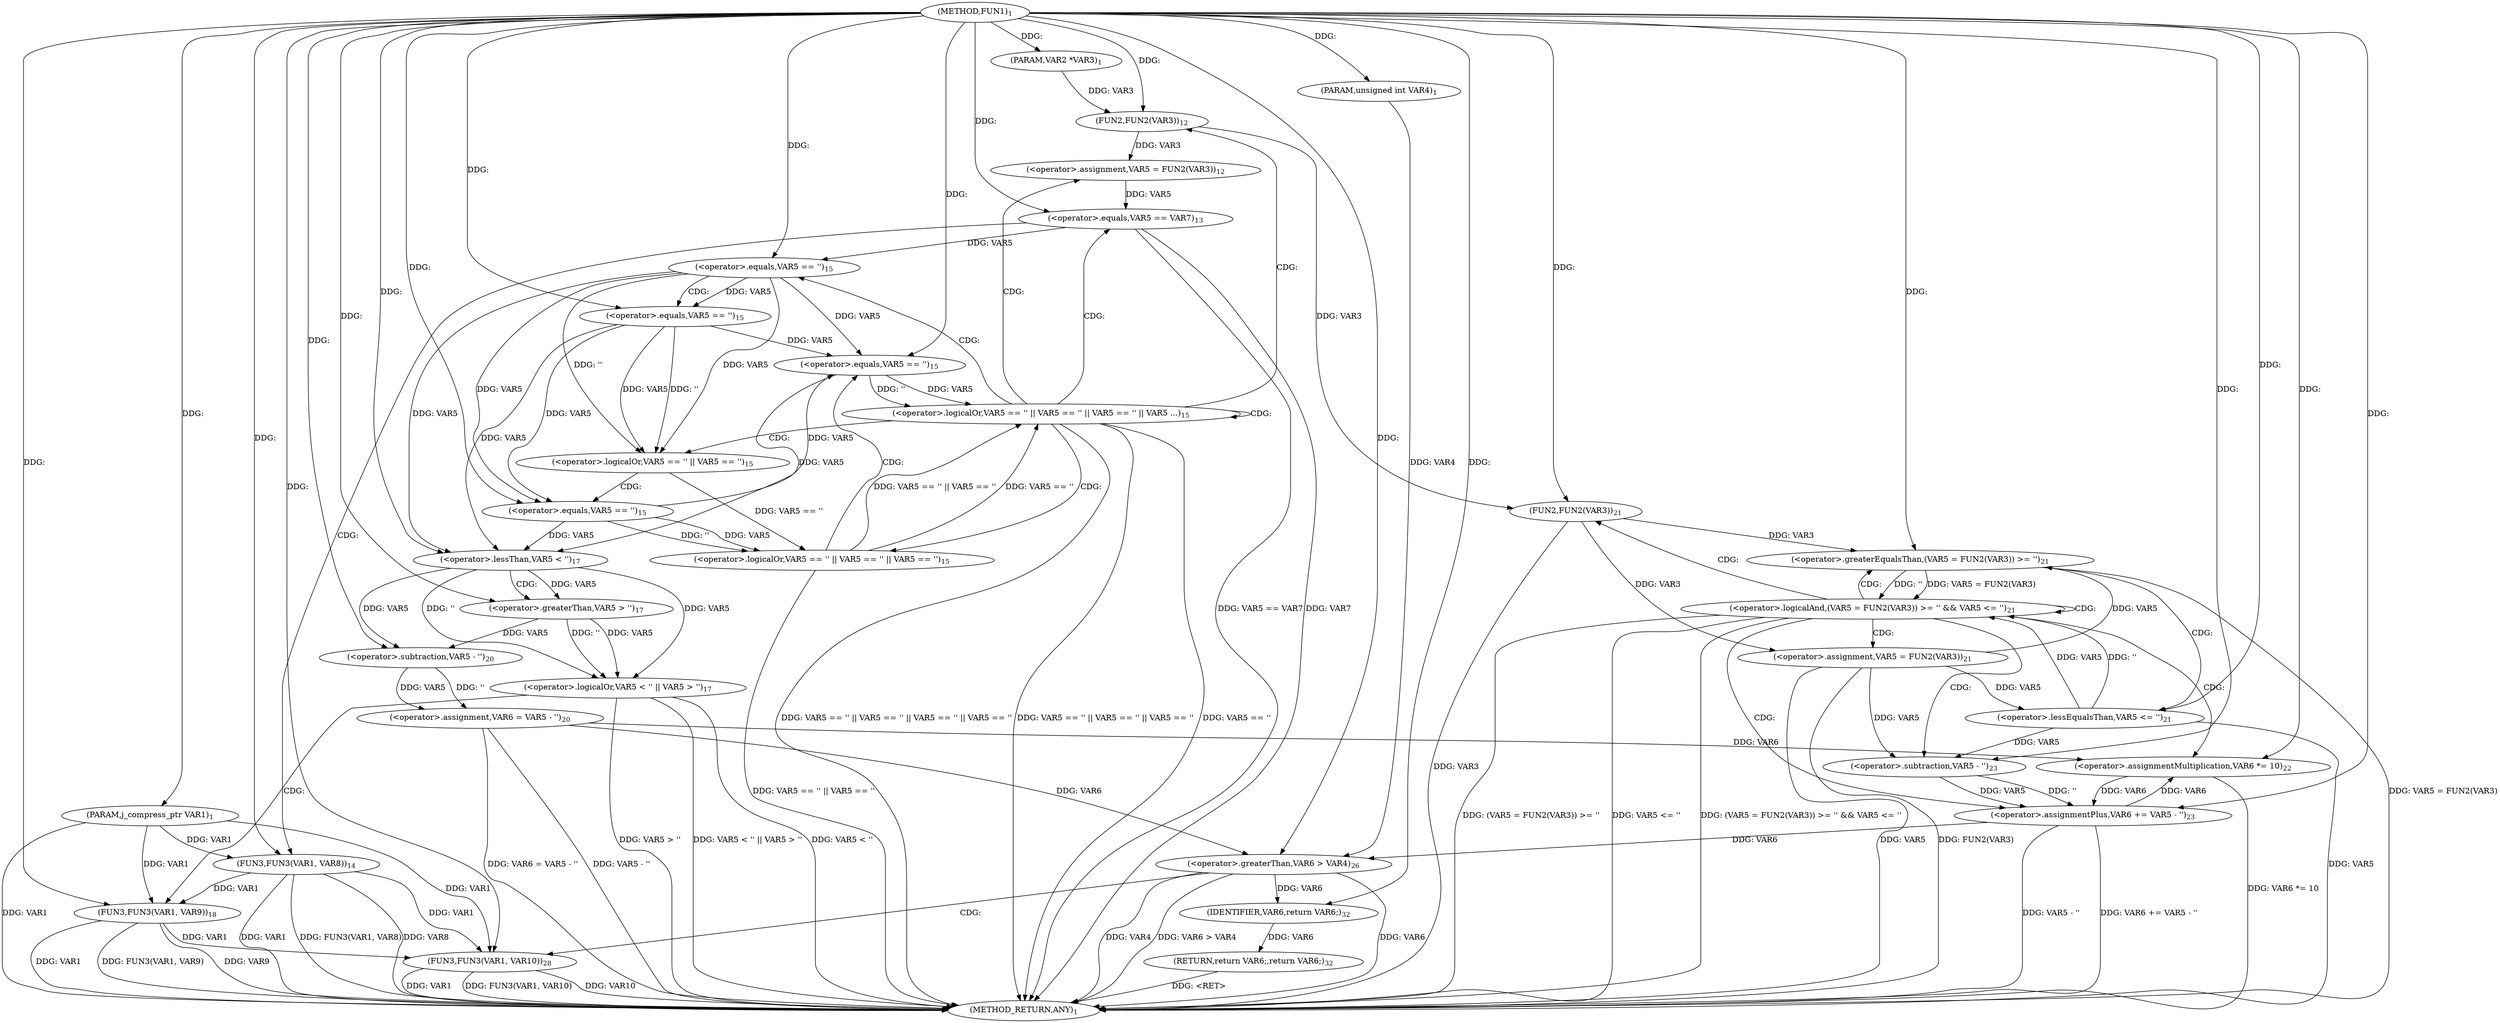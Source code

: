 digraph "FUN1" {  
"8" [label = <(METHOD,FUN1)<SUB>1</SUB>> ]
"91" [label = <(METHOD_RETURN,ANY)<SUB>1</SUB>> ]
"9" [label = <(PARAM,j_compress_ptr VAR1)<SUB>1</SUB>> ]
"10" [label = <(PARAM,VAR2 *VAR3)<SUB>1</SUB>> ]
"11" [label = <(PARAM,unsigned int VAR4)<SUB>1</SUB>> ]
"56" [label = <(&lt;operator&gt;.assignment,VAR6 = VAR5 - '')<SUB>20</SUB>> ]
"89" [label = <(RETURN,return VAR6;,return VAR6;)<SUB>32</SUB>> ]
"29" [label = <(&lt;operator&gt;.logicalOr,VAR5 == '' || VAR5 == '' || VAR5 == '' || VAR5 ...)<SUB>15</SUB>> ]
"45" [label = <(&lt;operator&gt;.logicalOr,VAR5 &lt; '' || VAR5 &gt; '')<SUB>17</SUB>> ]
"62" [label = <(&lt;operator&gt;.logicalAnd,(VAR5 = FUN2(VAR3)) &gt;= '' &amp;&amp; VAR5 &lt;= '')<SUB>21</SUB>> ]
"82" [label = <(&lt;operator&gt;.greaterThan,VAR6 &gt; VAR4)<SUB>26</SUB>> ]
"90" [label = <(IDENTIFIER,VAR6,return VAR6;)<SUB>32</SUB>> ]
"17" [label = <(&lt;operator&gt;.assignment,VAR5 = FUN2(VAR3))<SUB>12</SUB>> ]
"53" [label = <(FUN3,FUN3(VAR1, VAR9))<SUB>18</SUB>> ]
"58" [label = <(&lt;operator&gt;.subtraction,VAR5 - '')<SUB>20</SUB>> ]
"73" [label = <(&lt;operator&gt;.assignmentMultiplication,VAR6 *= 10)<SUB>22</SUB>> ]
"76" [label = <(&lt;operator&gt;.assignmentPlus,VAR6 += VAR5 - '')<SUB>23</SUB>> ]
"86" [label = <(FUN3,FUN3(VAR1, VAR10))<SUB>28</SUB>> ]
"22" [label = <(&lt;operator&gt;.equals,VAR5 == VAR7)<SUB>13</SUB>> ]
"30" [label = <(&lt;operator&gt;.logicalOr,VAR5 == '' || VAR5 == '' || VAR5 == '')<SUB>15</SUB>> ]
"41" [label = <(&lt;operator&gt;.equals,VAR5 == '')<SUB>15</SUB>> ]
"46" [label = <(&lt;operator&gt;.lessThan,VAR5 &lt; '')<SUB>17</SUB>> ]
"49" [label = <(&lt;operator&gt;.greaterThan,VAR5 &gt; '')<SUB>17</SUB>> ]
"63" [label = <(&lt;operator&gt;.greaterEqualsThan,(VAR5 = FUN2(VAR3)) &gt;= '')<SUB>21</SUB>> ]
"69" [label = <(&lt;operator&gt;.lessEqualsThan,VAR5 &lt;= '')<SUB>21</SUB>> ]
"19" [label = <(FUN2,FUN2(VAR3))<SUB>12</SUB>> ]
"26" [label = <(FUN3,FUN3(VAR1, VAR8))<SUB>14</SUB>> ]
"31" [label = <(&lt;operator&gt;.logicalOr,VAR5 == '' || VAR5 == '')<SUB>15</SUB>> ]
"38" [label = <(&lt;operator&gt;.equals,VAR5 == '')<SUB>15</SUB>> ]
"64" [label = <(&lt;operator&gt;.assignment,VAR5 = FUN2(VAR3))<SUB>21</SUB>> ]
"78" [label = <(&lt;operator&gt;.subtraction,VAR5 - '')<SUB>23</SUB>> ]
"32" [label = <(&lt;operator&gt;.equals,VAR5 == '')<SUB>15</SUB>> ]
"35" [label = <(&lt;operator&gt;.equals,VAR5 == '')<SUB>15</SUB>> ]
"66" [label = <(FUN2,FUN2(VAR3))<SUB>21</SUB>> ]
  "89" -> "91"  [ label = "DDG: &lt;RET&gt;"] 
  "9" -> "91"  [ label = "DDG: VAR1"] 
  "22" -> "91"  [ label = "DDG: VAR5 == VAR7"] 
  "26" -> "91"  [ label = "DDG: VAR1"] 
  "26" -> "91"  [ label = "DDG: FUN3(VAR1, VAR8)"] 
  "30" -> "91"  [ label = "DDG: VAR5 == '' || VAR5 == ''"] 
  "29" -> "91"  [ label = "DDG: VAR5 == '' || VAR5 == '' || VAR5 == ''"] 
  "29" -> "91"  [ label = "DDG: VAR5 == ''"] 
  "29" -> "91"  [ label = "DDG: VAR5 == '' || VAR5 == '' || VAR5 == '' || VAR5 == ''"] 
  "45" -> "91"  [ label = "DDG: VAR5 &lt; ''"] 
  "45" -> "91"  [ label = "DDG: VAR5 &gt; ''"] 
  "45" -> "91"  [ label = "DDG: VAR5 &lt; '' || VAR5 &gt; ''"] 
  "53" -> "91"  [ label = "DDG: VAR1"] 
  "53" -> "91"  [ label = "DDG: FUN3(VAR1, VAR9)"] 
  "56" -> "91"  [ label = "DDG: VAR5 - ''"] 
  "56" -> "91"  [ label = "DDG: VAR6 = VAR5 - ''"] 
  "64" -> "91"  [ label = "DDG: VAR5"] 
  "66" -> "91"  [ label = "DDG: VAR3"] 
  "64" -> "91"  [ label = "DDG: FUN2(VAR3)"] 
  "63" -> "91"  [ label = "DDG: VAR5 = FUN2(VAR3)"] 
  "62" -> "91"  [ label = "DDG: (VAR5 = FUN2(VAR3)) &gt;= ''"] 
  "69" -> "91"  [ label = "DDG: VAR5"] 
  "62" -> "91"  [ label = "DDG: VAR5 &lt;= ''"] 
  "62" -> "91"  [ label = "DDG: (VAR5 = FUN2(VAR3)) &gt;= '' &amp;&amp; VAR5 &lt;= ''"] 
  "82" -> "91"  [ label = "DDG: VAR6"] 
  "82" -> "91"  [ label = "DDG: VAR4"] 
  "82" -> "91"  [ label = "DDG: VAR6 &gt; VAR4"] 
  "86" -> "91"  [ label = "DDG: VAR1"] 
  "86" -> "91"  [ label = "DDG: FUN3(VAR1, VAR10)"] 
  "73" -> "91"  [ label = "DDG: VAR6 *= 10"] 
  "76" -> "91"  [ label = "DDG: VAR5 - ''"] 
  "76" -> "91"  [ label = "DDG: VAR6 += VAR5 - ''"] 
  "22" -> "91"  [ label = "DDG: VAR7"] 
  "86" -> "91"  [ label = "DDG: VAR10"] 
  "26" -> "91"  [ label = "DDG: VAR8"] 
  "53" -> "91"  [ label = "DDG: VAR9"] 
  "8" -> "9"  [ label = "DDG: "] 
  "8" -> "10"  [ label = "DDG: "] 
  "8" -> "11"  [ label = "DDG: "] 
  "58" -> "56"  [ label = "DDG: VAR5"] 
  "58" -> "56"  [ label = "DDG: ''"] 
  "90" -> "89"  [ label = "DDG: VAR6"] 
  "82" -> "90"  [ label = "DDG: VAR6"] 
  "8" -> "90"  [ label = "DDG: "] 
  "19" -> "17"  [ label = "DDG: VAR3"] 
  "30" -> "29"  [ label = "DDG: VAR5 == '' || VAR5 == ''"] 
  "30" -> "29"  [ label = "DDG: VAR5 == ''"] 
  "41" -> "29"  [ label = "DDG: VAR5"] 
  "41" -> "29"  [ label = "DDG: ''"] 
  "46" -> "45"  [ label = "DDG: VAR5"] 
  "46" -> "45"  [ label = "DDG: ''"] 
  "49" -> "45"  [ label = "DDG: VAR5"] 
  "49" -> "45"  [ label = "DDG: ''"] 
  "46" -> "58"  [ label = "DDG: VAR5"] 
  "49" -> "58"  [ label = "DDG: VAR5"] 
  "8" -> "58"  [ label = "DDG: "] 
  "63" -> "62"  [ label = "DDG: VAR5 = FUN2(VAR3)"] 
  "63" -> "62"  [ label = "DDG: ''"] 
  "69" -> "62"  [ label = "DDG: VAR5"] 
  "69" -> "62"  [ label = "DDG: ''"] 
  "8" -> "73"  [ label = "DDG: "] 
  "78" -> "76"  [ label = "DDG: VAR5"] 
  "78" -> "76"  [ label = "DDG: ''"] 
  "56" -> "82"  [ label = "DDG: VAR6"] 
  "76" -> "82"  [ label = "DDG: VAR6"] 
  "8" -> "82"  [ label = "DDG: "] 
  "11" -> "82"  [ label = "DDG: VAR4"] 
  "31" -> "30"  [ label = "DDG: VAR5 == ''"] 
  "38" -> "30"  [ label = "DDG: VAR5"] 
  "38" -> "30"  [ label = "DDG: ''"] 
  "32" -> "41"  [ label = "DDG: VAR5"] 
  "35" -> "41"  [ label = "DDG: VAR5"] 
  "38" -> "41"  [ label = "DDG: VAR5"] 
  "8" -> "41"  [ label = "DDG: "] 
  "32" -> "46"  [ label = "DDG: VAR5"] 
  "35" -> "46"  [ label = "DDG: VAR5"] 
  "38" -> "46"  [ label = "DDG: VAR5"] 
  "41" -> "46"  [ label = "DDG: VAR5"] 
  "8" -> "46"  [ label = "DDG: "] 
  "46" -> "49"  [ label = "DDG: VAR5"] 
  "8" -> "49"  [ label = "DDG: "] 
  "9" -> "53"  [ label = "DDG: VAR1"] 
  "26" -> "53"  [ label = "DDG: VAR1"] 
  "8" -> "53"  [ label = "DDG: "] 
  "64" -> "63"  [ label = "DDG: VAR5"] 
  "66" -> "63"  [ label = "DDG: VAR3"] 
  "8" -> "63"  [ label = "DDG: "] 
  "64" -> "69"  [ label = "DDG: VAR5"] 
  "8" -> "69"  [ label = "DDG: "] 
  "56" -> "73"  [ label = "DDG: VAR6"] 
  "76" -> "73"  [ label = "DDG: VAR6"] 
  "73" -> "76"  [ label = "DDG: VAR6"] 
  "8" -> "76"  [ label = "DDG: "] 
  "9" -> "86"  [ label = "DDG: VAR1"] 
  "26" -> "86"  [ label = "DDG: VAR1"] 
  "53" -> "86"  [ label = "DDG: VAR1"] 
  "8" -> "86"  [ label = "DDG: "] 
  "10" -> "19"  [ label = "DDG: VAR3"] 
  "8" -> "19"  [ label = "DDG: "] 
  "17" -> "22"  [ label = "DDG: VAR5"] 
  "8" -> "22"  [ label = "DDG: "] 
  "32" -> "31"  [ label = "DDG: VAR5"] 
  "32" -> "31"  [ label = "DDG: ''"] 
  "35" -> "31"  [ label = "DDG: VAR5"] 
  "35" -> "31"  [ label = "DDG: ''"] 
  "32" -> "38"  [ label = "DDG: VAR5"] 
  "35" -> "38"  [ label = "DDG: VAR5"] 
  "8" -> "38"  [ label = "DDG: "] 
  "66" -> "64"  [ label = "DDG: VAR3"] 
  "64" -> "78"  [ label = "DDG: VAR5"] 
  "69" -> "78"  [ label = "DDG: VAR5"] 
  "8" -> "78"  [ label = "DDG: "] 
  "9" -> "26"  [ label = "DDG: VAR1"] 
  "8" -> "26"  [ label = "DDG: "] 
  "22" -> "32"  [ label = "DDG: VAR5"] 
  "8" -> "32"  [ label = "DDG: "] 
  "32" -> "35"  [ label = "DDG: VAR5"] 
  "8" -> "35"  [ label = "DDG: "] 
  "19" -> "66"  [ label = "DDG: VAR3"] 
  "8" -> "66"  [ label = "DDG: "] 
  "29" -> "17"  [ label = "CDG: "] 
  "29" -> "30"  [ label = "CDG: "] 
  "29" -> "32"  [ label = "CDG: "] 
  "29" -> "19"  [ label = "CDG: "] 
  "29" -> "22"  [ label = "CDG: "] 
  "29" -> "29"  [ label = "CDG: "] 
  "29" -> "31"  [ label = "CDG: "] 
  "45" -> "53"  [ label = "CDG: "] 
  "62" -> "73"  [ label = "CDG: "] 
  "62" -> "64"  [ label = "CDG: "] 
  "62" -> "66"  [ label = "CDG: "] 
  "62" -> "76"  [ label = "CDG: "] 
  "62" -> "63"  [ label = "CDG: "] 
  "62" -> "78"  [ label = "CDG: "] 
  "62" -> "62"  [ label = "CDG: "] 
  "82" -> "86"  [ label = "CDG: "] 
  "30" -> "41"  [ label = "CDG: "] 
  "46" -> "49"  [ label = "CDG: "] 
  "63" -> "69"  [ label = "CDG: "] 
  "22" -> "26"  [ label = "CDG: "] 
  "31" -> "38"  [ label = "CDG: "] 
  "32" -> "35"  [ label = "CDG: "] 
}
